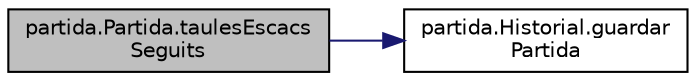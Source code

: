 digraph "partida.Partida.taulesEscacsSeguits"
{
 // LATEX_PDF_SIZE
  edge [fontname="Helvetica",fontsize="10",labelfontname="Helvetica",labelfontsize="10"];
  node [fontname="Helvetica",fontsize="10",shape=record];
  rankdir="LR";
  Node1 [label="partida.Partida.taulesEscacs\lSeguits",height=0.2,width=0.4,color="black", fillcolor="grey75", style="filled", fontcolor="black",tooltip="Acció de empatar la partida, han passat una quantitat de torns amb escacs seguits."];
  Node1 -> Node2 [color="midnightblue",fontsize="10",style="solid",fontname="Helvetica"];
  Node2 [label="partida.Historial.guardar\lPartida",height=0.2,width=0.4,color="black", fillcolor="white", style="filled",URL="$classpartida_1_1_historial.html#a3c33d507e2b7939e293d2e31ca69b6ed",tooltip="Partida guardad en un Fitxer i el valor del Resultat."];
}
